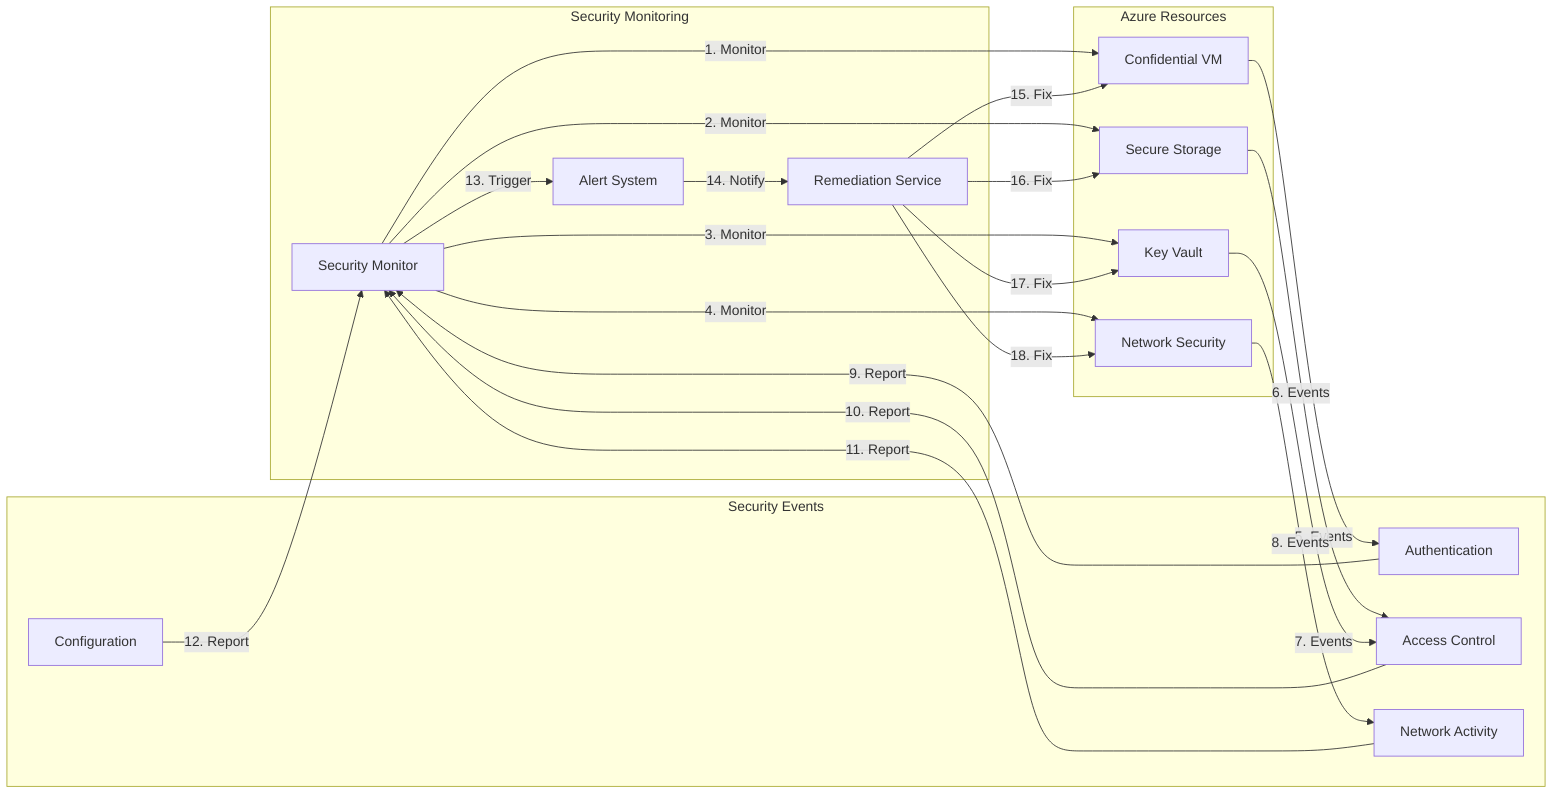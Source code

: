 graph LR
    subgraph "Security Monitoring"
        Monitor[Security Monitor]
        Alert[Alert System]
        Remediate[Remediation Service]
    end

    subgraph "Azure Resources"
        VM[Confidential VM]
        Storage[Secure Storage]
        KV[Key Vault]
        NSG[Network Security]
    end

    subgraph "Security Events"
        Auth[Authentication]
        Access[Access Control]
        Network[Network Activity]
        Config[Configuration]
    end

    Monitor -->|1. Monitor| VM
    Monitor -->|2. Monitor| Storage
    Monitor -->|3. Monitor| KV
    Monitor -->|4. Monitor| NSG

    VM -->|5. Events| Auth
    Storage -->|6. Events| Access
    KV -->|7. Events| Access
    NSG -->|8. Events| Network

    Auth -->|9. Report| Monitor
    Access -->|10. Report| Monitor
    Network -->|11. Report| Monitor
    Config -->|12. Report| Monitor

    Monitor -->|13. Trigger| Alert
    Alert -->|14. Notify| Remediate
    Remediate -->|15. Fix| VM
    Remediate -->|16. Fix| Storage
    Remediate -->|17. Fix| KV
    Remediate -->|18. Fix| NSG